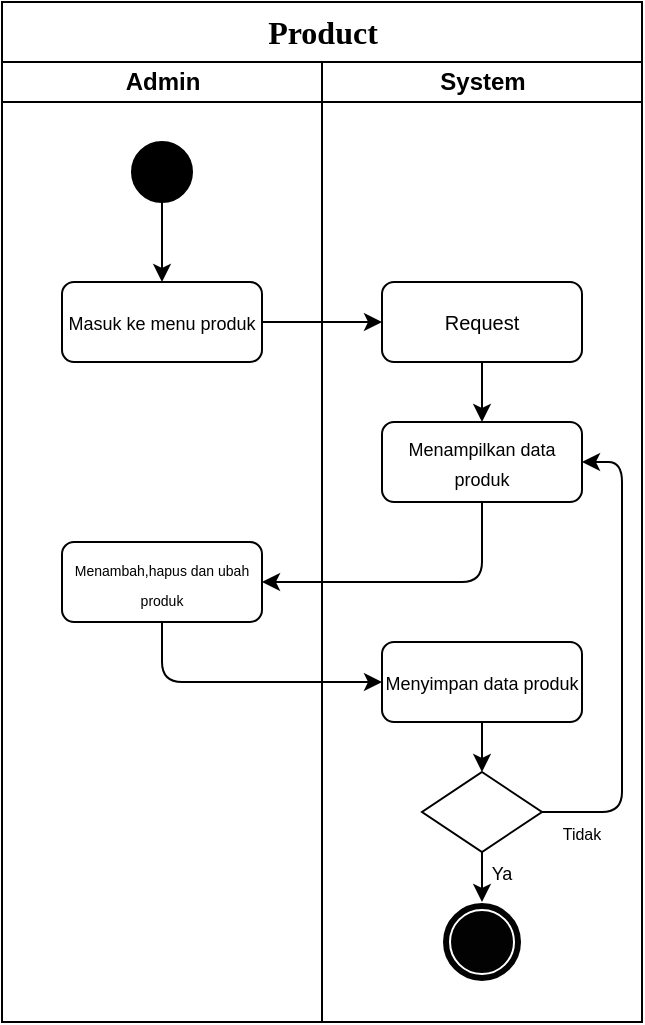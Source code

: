<mxfile version="14.6.1" type="device"><diagram name="Page-1" id="74e2e168-ea6b-b213-b513-2b3c1d86103e"><mxGraphModel dx="1038" dy="548" grid="1" gridSize="10" guides="1" tooltips="1" connect="1" arrows="1" fold="1" page="1" pageScale="1" pageWidth="1100" pageHeight="850" background="#ffffff" math="0" shadow="0"><root><mxCell id="0"/><mxCell id="1" parent="0"/><mxCell id="77e6c97f196da883-1" value="&lt;font style=&quot;font-size: 16px&quot;&gt;Product&lt;/font&gt;" style="swimlane;html=1;childLayout=stackLayout;startSize=30;rounded=0;shadow=0;labelBackgroundColor=none;strokeWidth=1;fontFamily=Verdana;fontSize=8;align=center;" parent="1" vertex="1"><mxGeometry x="340" y="220" width="320" height="510" as="geometry"/></mxCell><mxCell id="77e6c97f196da883-4" value="Admin" style="swimlane;html=1;startSize=20;" parent="77e6c97f196da883-1" vertex="1"><mxGeometry y="30" width="160" height="480" as="geometry"/></mxCell><mxCell id="QyMo5nPekxAf_dVlGRvf-1" value="&lt;font style=&quot;font-size: 9px&quot;&gt;Masuk ke menu produk&lt;/font&gt;" style="rounded=1;whiteSpace=wrap;html=1;" parent="77e6c97f196da883-4" vertex="1"><mxGeometry x="30" y="110" width="100" height="40" as="geometry"/></mxCell><mxCell id="QyMo5nPekxAf_dVlGRvf-3" value="" style="endArrow=classic;html=1;exitX=0.5;exitY=1;exitDx=0;exitDy=0;exitPerimeter=0;entryX=0.5;entryY=0;entryDx=0;entryDy=0;" parent="77e6c97f196da883-4" target="QyMo5nPekxAf_dVlGRvf-1" edge="1"><mxGeometry width="50" height="50" relative="1" as="geometry"><mxPoint x="80" y="70" as="sourcePoint"/><mxPoint x="300" y="160" as="targetPoint"/></mxGeometry></mxCell><mxCell id="QyMo5nPekxAf_dVlGRvf-7" value="&lt;font style=&quot;font-size: 7px&quot;&gt;Menambah,hapus dan ubah produk&lt;/font&gt;" style="rounded=1;whiteSpace=wrap;html=1;" parent="77e6c97f196da883-4" vertex="1"><mxGeometry x="30" y="240" width="100" height="40" as="geometry"/></mxCell><mxCell id="QyMo5nPekxAf_dVlGRvf-36" style="edgeStyle=orthogonalEdgeStyle;rounded=0;orthogonalLoop=1;jettySize=auto;html=1;exitX=0.5;exitY=1;exitDx=0;exitDy=0;" parent="77e6c97f196da883-4" source="QyMo5nPekxAf_dVlGRvf-7" target="QyMo5nPekxAf_dVlGRvf-7" edge="1"><mxGeometry relative="1" as="geometry"/></mxCell><mxCell id="QyMo5nPekxAf_dVlGRvf-37" value="" style="ellipse;whiteSpace=wrap;html=1;aspect=fixed;fontColor=#000000;fillColor=#000000;" parent="77e6c97f196da883-4" vertex="1"><mxGeometry x="65" y="40" width="30" height="30" as="geometry"/></mxCell><mxCell id="QyMo5nPekxAf_dVlGRvf-19" value="" style="endArrow=classic;html=1;exitX=1;exitY=0.5;exitDx=0;exitDy=0;" parent="77e6c97f196da883-1" source="QyMo5nPekxAf_dVlGRvf-1" target="QyMo5nPekxAf_dVlGRvf-18" edge="1"><mxGeometry width="50" height="50" relative="1" as="geometry"><mxPoint x="280" y="290" as="sourcePoint"/><mxPoint x="330" y="240" as="targetPoint"/></mxGeometry></mxCell><mxCell id="QyMo5nPekxAf_dVlGRvf-21" value="" style="endArrow=classic;html=1;entryX=1;entryY=0.5;entryDx=0;entryDy=0;" parent="77e6c97f196da883-1" source="QyMo5nPekxAf_dVlGRvf-4" target="QyMo5nPekxAf_dVlGRvf-7" edge="1"><mxGeometry width="50" height="50" relative="1" as="geometry"><mxPoint x="260" y="260" as="sourcePoint"/><mxPoint x="240" y="280" as="targetPoint"/><Array as="points"><mxPoint x="240" y="290"/></Array></mxGeometry></mxCell><mxCell id="QyMo5nPekxAf_dVlGRvf-13" value="" style="endArrow=classic;html=1;exitX=0.5;exitY=1;exitDx=0;exitDy=0;entryX=0;entryY=0.5;entryDx=0;entryDy=0;" parent="77e6c97f196da883-1" source="QyMo5nPekxAf_dVlGRvf-7" target="QyMo5nPekxAf_dVlGRvf-23" edge="1"><mxGeometry width="50" height="50" relative="1" as="geometry"><mxPoint x="79.86" y="310" as="sourcePoint"/><mxPoint x="80" y="310" as="targetPoint"/><Array as="points"><mxPoint x="80" y="340"/></Array></mxGeometry></mxCell><mxCell id="77e6c97f196da883-6" value="System" style="swimlane;html=1;startSize=20;" parent="77e6c97f196da883-1" vertex="1"><mxGeometry x="160" y="30" width="160" height="480" as="geometry"/></mxCell><mxCell id="QyMo5nPekxAf_dVlGRvf-18" value="&lt;font size=&quot;1&quot;&gt;Request&lt;/font&gt;" style="rounded=1;whiteSpace=wrap;html=1;" parent="77e6c97f196da883-6" vertex="1"><mxGeometry x="30" y="110" width="100" height="40" as="geometry"/></mxCell><mxCell id="QyMo5nPekxAf_dVlGRvf-4" value="&lt;font style=&quot;font-size: 9px&quot;&gt;Menampilkan data produk&lt;/font&gt;" style="rounded=1;whiteSpace=wrap;html=1;" parent="77e6c97f196da883-6" vertex="1"><mxGeometry x="30" y="180" width="100" height="40" as="geometry"/></mxCell><mxCell id="QyMo5nPekxAf_dVlGRvf-20" value="" style="endArrow=classic;html=1;exitX=0.5;exitY=1;exitDx=0;exitDy=0;entryX=0.5;entryY=0;entryDx=0;entryDy=0;" parent="77e6c97f196da883-6" source="QyMo5nPekxAf_dVlGRvf-18" target="QyMo5nPekxAf_dVlGRvf-4" edge="1"><mxGeometry width="50" height="50" relative="1" as="geometry"><mxPoint x="120" y="270" as="sourcePoint"/><mxPoint x="80" y="170" as="targetPoint"/></mxGeometry></mxCell><mxCell id="QyMo5nPekxAf_dVlGRvf-23" value="&lt;font style=&quot;font-size: 9px&quot;&gt;Menyimpan data produk&lt;/font&gt;" style="rounded=1;whiteSpace=wrap;html=1;" parent="77e6c97f196da883-6" vertex="1"><mxGeometry x="30" y="290" width="100" height="40" as="geometry"/></mxCell><mxCell id="QyMo5nPekxAf_dVlGRvf-29" value="" style="rhombus;whiteSpace=wrap;html=1;" parent="77e6c97f196da883-6" vertex="1"><mxGeometry x="50" y="355" width="60" height="40" as="geometry"/></mxCell><mxCell id="QyMo5nPekxAf_dVlGRvf-30" value="" style="endArrow=classic;html=1;exitX=0.5;exitY=1;exitDx=0;exitDy=0;" parent="77e6c97f196da883-6" source="QyMo5nPekxAf_dVlGRvf-23" target="QyMo5nPekxAf_dVlGRvf-29" edge="1"><mxGeometry width="50" height="50" relative="1" as="geometry"><mxPoint x="140" y="340" as="sourcePoint"/><mxPoint x="190" y="290" as="targetPoint"/></mxGeometry></mxCell><mxCell id="QyMo5nPekxAf_dVlGRvf-31" value="" style="endArrow=classic;html=1;exitX=1;exitY=0.5;exitDx=0;exitDy=0;entryX=1;entryY=0.5;entryDx=0;entryDy=0;" parent="77e6c97f196da883-6" source="QyMo5nPekxAf_dVlGRvf-29" target="QyMo5nPekxAf_dVlGRvf-4" edge="1"><mxGeometry width="50" height="50" relative="1" as="geometry"><mxPoint x="140" y="340" as="sourcePoint"/><mxPoint x="20" y="420" as="targetPoint"/><Array as="points"><mxPoint x="150" y="375"/><mxPoint x="150" y="200"/></Array></mxGeometry></mxCell><mxCell id="QyMo5nPekxAf_dVlGRvf-32" value="&lt;font style=&quot;font-size: 8px&quot;&gt;Tidak&lt;/font&gt;" style="text;html=1;strokeColor=none;fillColor=none;align=center;verticalAlign=middle;whiteSpace=wrap;rounded=0;" parent="77e6c97f196da883-6" vertex="1"><mxGeometry x="110" y="375" width="40" height="20" as="geometry"/></mxCell><mxCell id="QyMo5nPekxAf_dVlGRvf-33" value="" style="ellipse;shape=doubleEllipse;whiteSpace=wrap;html=1;aspect=fixed;strokeColor=#FFFFFF;fillColor=#030202;" parent="77e6c97f196da883-6" vertex="1"><mxGeometry x="60" y="420" width="40" height="40" as="geometry"/></mxCell><mxCell id="QyMo5nPekxAf_dVlGRvf-34" value="" style="endArrow=classic;html=1;exitX=0.5;exitY=1;exitDx=0;exitDy=0;entryX=0.5;entryY=0;entryDx=0;entryDy=0;" parent="77e6c97f196da883-6" source="QyMo5nPekxAf_dVlGRvf-29" target="QyMo5nPekxAf_dVlGRvf-33" edge="1"><mxGeometry width="50" height="50" relative="1" as="geometry"><mxPoint x="20" y="510" as="sourcePoint"/><mxPoint x="70" y="460" as="targetPoint"/></mxGeometry></mxCell><mxCell id="QyMo5nPekxAf_dVlGRvf-35" value="&lt;font style=&quot;font-size: 9px&quot;&gt;Ya&lt;/font&gt;" style="text;html=1;strokeColor=none;fillColor=none;align=center;verticalAlign=middle;whiteSpace=wrap;rounded=0;" parent="77e6c97f196da883-6" vertex="1"><mxGeometry x="70" y="395" width="40" height="20" as="geometry"/></mxCell></root></mxGraphModel></diagram></mxfile>